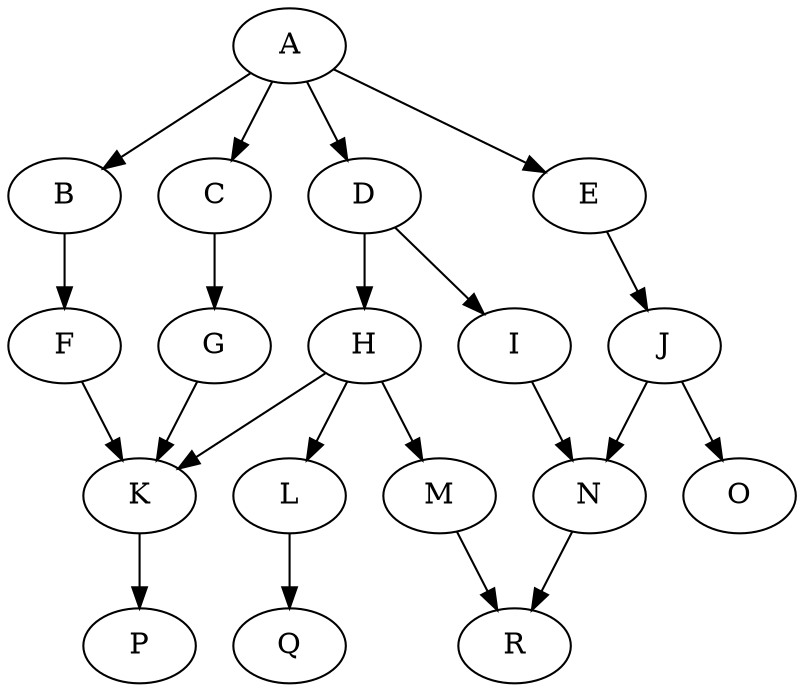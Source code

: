digraph "Nodes18_Proc5or6" {
	A	 [Weight=5];
	B	 [Weight=4];
	C	 [Weight=4];
	D	 [Weight=4];
	E	 [Weight=4];
	F	 [Weight=3];
    G	 [Weight=3];
    H	 [Weight=3];
    I	 [Weight=3];
    J	 [Weight=3];
    K	 [Weight=2];
    L	 [Weight=2];
    M	 [Weight=2];
    O	 [Weight=2];
    P	 [Weight=1];
    Q	 [Weight=1];
    R	 [Weight=1];
	A -> B	 [Weight=1];
    A -> C	 [Weight=1];
    A -> D	 [Weight=1];
    A -> E	 [Weight=1];
	B -> F	 [Weight=2];
    C -> G	 [Weight=2];
    D -> H	 [Weight=2];
    D -> I	 [Weight=2];
    E -> J	 [Weight=2];
    F -> K	 [Weight=3];
    G -> K	 [Weight=3];
    H -> K	 [Weight=3];
    H -> L	 [Weight=3];
    H -> M	 [Weight=3];
    I -> N	 [Weight=3];
    J -> N	 [Weight=3];
    J -> O	 [Weight=3];
    K -> P	 [Weight=4];
    L -> Q	 [Weight=4];
    M -> R	 [Weight=4];
    N -> R	 [Weight=4];
}
